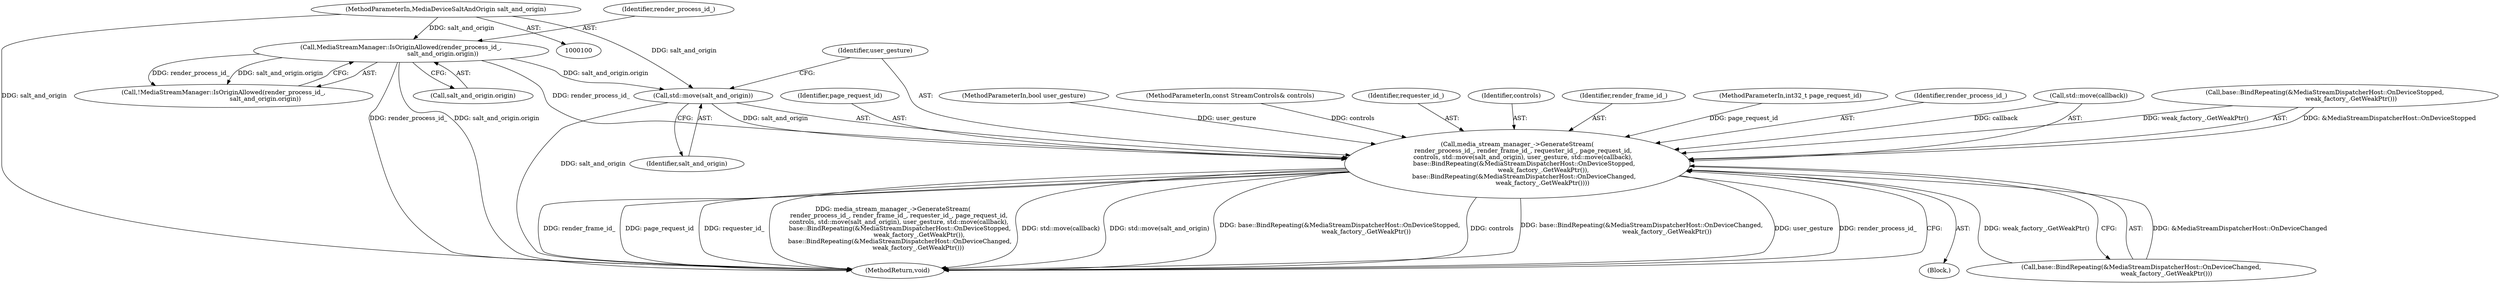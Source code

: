 digraph "0_Chrome_971548cdca2d4c0a6fedd3db0c94372c2a27eac3_4@API" {
"1000129" [label="(Call,std::move(salt_and_origin))"];
"1000111" [label="(Call,MediaStreamManager::IsOriginAllowed(render_process_id_,\n                                           salt_and_origin.origin))"];
"1000105" [label="(MethodParameterIn,MediaDeviceSaltAndOrigin salt_and_origin)"];
"1000123" [label="(Call,media_stream_manager_->GenerateStream(\n      render_process_id_, render_frame_id_, requester_id_, page_request_id,\n      controls, std::move(salt_and_origin), user_gesture, std::move(callback),\n       base::BindRepeating(&MediaStreamDispatcherHost::OnDeviceStopped,\n                           weak_factory_.GetWeakPtr()),\n       base::BindRepeating(&MediaStreamDispatcherHost::OnDeviceChanged,\n                          weak_factory_.GetWeakPtr())))"];
"1000110" [label="(Call,!MediaStreamManager::IsOriginAllowed(render_process_id_,\n                                           salt_and_origin.origin))"];
"1000111" [label="(Call,MediaStreamManager::IsOriginAllowed(render_process_id_,\n                                           salt_and_origin.origin))"];
"1000112" [label="(Identifier,render_process_id_)"];
"1000127" [label="(Identifier,page_request_id)"];
"1000131" [label="(Identifier,user_gesture)"];
"1000103" [label="(MethodParameterIn,bool user_gesture)"];
"1000102" [label="(MethodParameterIn,const StreamControls& controls)"];
"1000126" [label="(Identifier,requester_id_)"];
"1000128" [label="(Identifier,controls)"];
"1000125" [label="(Identifier,render_frame_id_)"];
"1000130" [label="(Identifier,salt_and_origin)"];
"1000129" [label="(Call,std::move(salt_and_origin))"];
"1000101" [label="(MethodParameterIn,int32_t page_request_id)"];
"1000138" [label="(Call,base::BindRepeating(&MediaStreamDispatcherHost::OnDeviceChanged,\n                          weak_factory_.GetWeakPtr()))"];
"1000123" [label="(Call,media_stream_manager_->GenerateStream(\n      render_process_id_, render_frame_id_, requester_id_, page_request_id,\n      controls, std::move(salt_and_origin), user_gesture, std::move(callback),\n       base::BindRepeating(&MediaStreamDispatcherHost::OnDeviceStopped,\n                           weak_factory_.GetWeakPtr()),\n       base::BindRepeating(&MediaStreamDispatcherHost::OnDeviceChanged,\n                          weak_factory_.GetWeakPtr())))"];
"1000106" [label="(Block,)"];
"1000105" [label="(MethodParameterIn,MediaDeviceSaltAndOrigin salt_and_origin)"];
"1000124" [label="(Identifier,render_process_id_)"];
"1000142" [label="(MethodReturn,void)"];
"1000113" [label="(Call,salt_and_origin.origin)"];
"1000132" [label="(Call,std::move(callback))"];
"1000134" [label="(Call,base::BindRepeating(&MediaStreamDispatcherHost::OnDeviceStopped,\n                           weak_factory_.GetWeakPtr()))"];
"1000129" -> "1000123"  [label="AST: "];
"1000129" -> "1000130"  [label="CFG: "];
"1000130" -> "1000129"  [label="AST: "];
"1000131" -> "1000129"  [label="CFG: "];
"1000129" -> "1000142"  [label="DDG: salt_and_origin"];
"1000129" -> "1000123"  [label="DDG: salt_and_origin"];
"1000111" -> "1000129"  [label="DDG: salt_and_origin.origin"];
"1000105" -> "1000129"  [label="DDG: salt_and_origin"];
"1000111" -> "1000110"  [label="AST: "];
"1000111" -> "1000113"  [label="CFG: "];
"1000112" -> "1000111"  [label="AST: "];
"1000113" -> "1000111"  [label="AST: "];
"1000110" -> "1000111"  [label="CFG: "];
"1000111" -> "1000142"  [label="DDG: render_process_id_"];
"1000111" -> "1000142"  [label="DDG: salt_and_origin.origin"];
"1000111" -> "1000110"  [label="DDG: render_process_id_"];
"1000111" -> "1000110"  [label="DDG: salt_and_origin.origin"];
"1000105" -> "1000111"  [label="DDG: salt_and_origin"];
"1000111" -> "1000123"  [label="DDG: render_process_id_"];
"1000105" -> "1000100"  [label="AST: "];
"1000105" -> "1000142"  [label="DDG: salt_and_origin"];
"1000123" -> "1000106"  [label="AST: "];
"1000123" -> "1000138"  [label="CFG: "];
"1000124" -> "1000123"  [label="AST: "];
"1000125" -> "1000123"  [label="AST: "];
"1000126" -> "1000123"  [label="AST: "];
"1000127" -> "1000123"  [label="AST: "];
"1000128" -> "1000123"  [label="AST: "];
"1000131" -> "1000123"  [label="AST: "];
"1000132" -> "1000123"  [label="AST: "];
"1000134" -> "1000123"  [label="AST: "];
"1000138" -> "1000123"  [label="AST: "];
"1000142" -> "1000123"  [label="CFG: "];
"1000123" -> "1000142"  [label="DDG: render_frame_id_"];
"1000123" -> "1000142"  [label="DDG: page_request_id"];
"1000123" -> "1000142"  [label="DDG: requester_id_"];
"1000123" -> "1000142"  [label="DDG: media_stream_manager_->GenerateStream(\n      render_process_id_, render_frame_id_, requester_id_, page_request_id,\n      controls, std::move(salt_and_origin), user_gesture, std::move(callback),\n       base::BindRepeating(&MediaStreamDispatcherHost::OnDeviceStopped,\n                           weak_factory_.GetWeakPtr()),\n       base::BindRepeating(&MediaStreamDispatcherHost::OnDeviceChanged,\n                          weak_factory_.GetWeakPtr()))"];
"1000123" -> "1000142"  [label="DDG: std::move(callback)"];
"1000123" -> "1000142"  [label="DDG: std::move(salt_and_origin)"];
"1000123" -> "1000142"  [label="DDG: base::BindRepeating(&MediaStreamDispatcherHost::OnDeviceStopped,\n                           weak_factory_.GetWeakPtr())"];
"1000123" -> "1000142"  [label="DDG: controls"];
"1000123" -> "1000142"  [label="DDG: base::BindRepeating(&MediaStreamDispatcherHost::OnDeviceChanged,\n                          weak_factory_.GetWeakPtr())"];
"1000123" -> "1000142"  [label="DDG: user_gesture"];
"1000123" -> "1000142"  [label="DDG: render_process_id_"];
"1000101" -> "1000123"  [label="DDG: page_request_id"];
"1000102" -> "1000123"  [label="DDG: controls"];
"1000103" -> "1000123"  [label="DDG: user_gesture"];
"1000132" -> "1000123"  [label="DDG: callback"];
"1000134" -> "1000123"  [label="DDG: &MediaStreamDispatcherHost::OnDeviceStopped"];
"1000134" -> "1000123"  [label="DDG: weak_factory_.GetWeakPtr()"];
"1000138" -> "1000123"  [label="DDG: &MediaStreamDispatcherHost::OnDeviceChanged"];
"1000138" -> "1000123"  [label="DDG: weak_factory_.GetWeakPtr()"];
}
